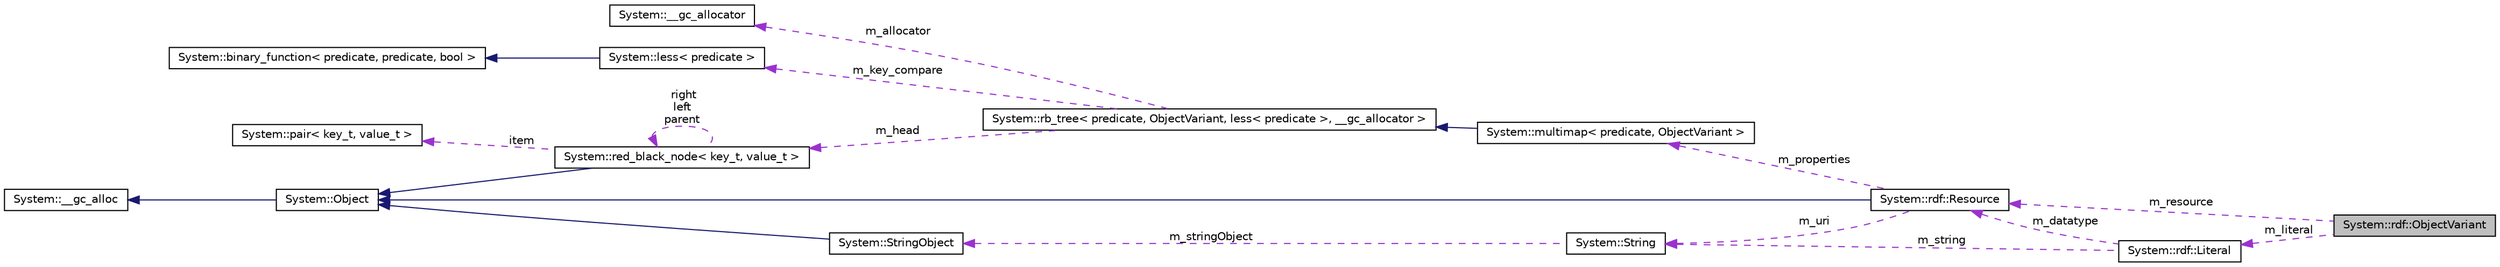 digraph G
{
  edge [fontname="Helvetica",fontsize="10",labelfontname="Helvetica",labelfontsize="10"];
  node [fontname="Helvetica",fontsize="10",shape=record];
  rankdir="LR";
  Node1 [label="System::rdf::ObjectVariant",height=0.2,width=0.4,color="black", fillcolor="grey75", style="filled" fontcolor="black"];
  Node2 -> Node1 [dir="back",color="darkorchid3",fontsize="10",style="dashed",label=" m_literal" ,fontname="Helvetica"];
  Node2 [label="System::rdf::Literal",height=0.2,width=0.4,color="black", fillcolor="white", style="filled",URL="$class_system_1_1rdf_1_1_literal.html"];
  Node3 -> Node2 [dir="back",color="darkorchid3",fontsize="10",style="dashed",label=" m_datatype" ,fontname="Helvetica"];
  Node3 [label="System::rdf::Resource",height=0.2,width=0.4,color="black", fillcolor="white", style="filled",URL="$class_system_1_1rdf_1_1_resource.html"];
  Node4 -> Node3 [dir="back",color="midnightblue",fontsize="10",style="solid",fontname="Helvetica"];
  Node4 [label="System::Object",height=0.2,width=0.4,color="black", fillcolor="white", style="filled",URL="$class_system_1_1_object.html"];
  Node5 -> Node4 [dir="back",color="midnightblue",fontsize="10",style="solid",fontname="Helvetica"];
  Node5 [label="System::__gc_alloc",height=0.2,width=0.4,color="black", fillcolor="white", style="filled",URL="$class_system_1_1____gc__alloc.html"];
  Node6 -> Node3 [dir="back",color="darkorchid3",fontsize="10",style="dashed",label=" m_properties" ,fontname="Helvetica"];
  Node6 [label="System::multimap\< predicate, ObjectVariant \>",height=0.2,width=0.4,color="black", fillcolor="white", style="filled",URL="$class_system_1_1multimap.html"];
  Node7 -> Node6 [dir="back",color="midnightblue",fontsize="10",style="solid",fontname="Helvetica"];
  Node7 [label="System::rb_tree\< predicate, ObjectVariant, less\< predicate \>, __gc_allocator \>",height=0.2,width=0.4,color="black", fillcolor="white", style="filled",URL="$class_system_1_1rb__tree.html"];
  Node8 -> Node7 [dir="back",color="darkorchid3",fontsize="10",style="dashed",label=" m_allocator" ,fontname="Helvetica"];
  Node8 [label="System::__gc_allocator",height=0.2,width=0.4,color="black", fillcolor="white", style="filled",URL="$class_system_1_1____gc__allocator.html"];
  Node9 -> Node7 [dir="back",color="darkorchid3",fontsize="10",style="dashed",label=" m_key_compare" ,fontname="Helvetica"];
  Node9 [label="System::less\< predicate \>",height=0.2,width=0.4,color="black", fillcolor="white", style="filled",URL="$class_system_1_1less.html"];
  Node10 -> Node9 [dir="back",color="midnightblue",fontsize="10",style="solid",fontname="Helvetica"];
  Node10 [label="System::binary_function\< predicate, predicate, bool \>",height=0.2,width=0.4,color="black", fillcolor="white", style="filled",URL="$class_system_1_1binary__function.html"];
  Node11 -> Node7 [dir="back",color="darkorchid3",fontsize="10",style="dashed",label=" m_head" ,fontname="Helvetica"];
  Node11 [label="System::red_black_node\< key_t, value_t \>",height=0.2,width=0.4,color="black", fillcolor="white", style="filled",URL="$class_system_1_1red__black__node.html"];
  Node4 -> Node11 [dir="back",color="midnightblue",fontsize="10",style="solid",fontname="Helvetica"];
  Node11 -> Node11 [dir="back",color="darkorchid3",fontsize="10",style="dashed",label=" right\nleft\nparent" ,fontname="Helvetica"];
  Node12 -> Node11 [dir="back",color="darkorchid3",fontsize="10",style="dashed",label=" item" ,fontname="Helvetica"];
  Node12 [label="System::pair\< key_t, value_t \>",height=0.2,width=0.4,color="black", fillcolor="white", style="filled",URL="$class_system_1_1pair.html"];
  Node13 -> Node3 [dir="back",color="darkorchid3",fontsize="10",style="dashed",label=" m_uri" ,fontname="Helvetica"];
  Node13 [label="System::String",height=0.2,width=0.4,color="black", fillcolor="white", style="filled",URL="$class_system_1_1_string.html"];
  Node14 -> Node13 [dir="back",color="darkorchid3",fontsize="10",style="dashed",label=" m_stringObject" ,fontname="Helvetica"];
  Node14 [label="System::StringObject",height=0.2,width=0.4,color="black", fillcolor="white", style="filled",URL="$class_system_1_1_string_object.html"];
  Node4 -> Node14 [dir="back",color="midnightblue",fontsize="10",style="solid",fontname="Helvetica"];
  Node13 -> Node2 [dir="back",color="darkorchid3",fontsize="10",style="dashed",label=" m_string" ,fontname="Helvetica"];
  Node3 -> Node1 [dir="back",color="darkorchid3",fontsize="10",style="dashed",label=" m_resource" ,fontname="Helvetica"];
}
